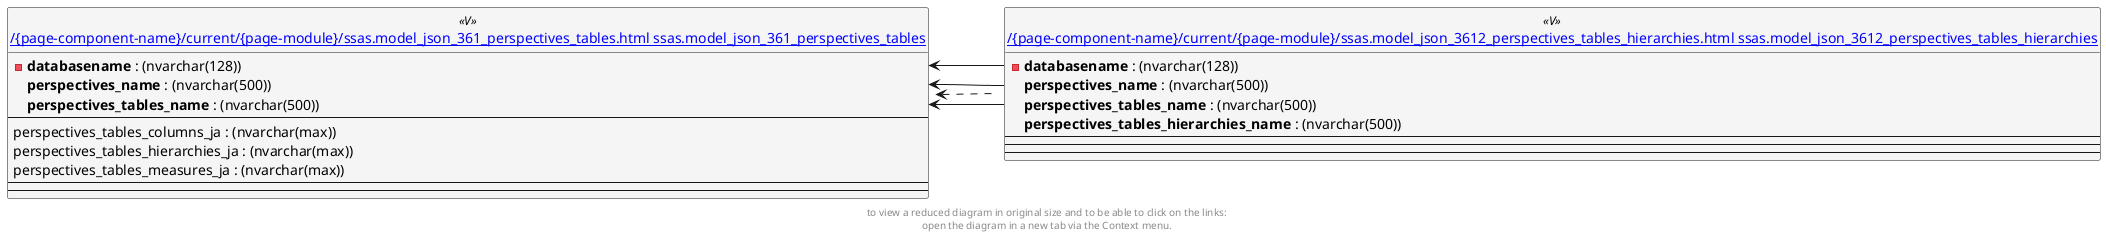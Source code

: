 @startuml
left to right direction
'top to bottom direction
hide circle
'avoide "." issues:
set namespaceSeparator none


skinparam class {
  BackgroundColor White
  BackgroundColor<<FN>> Yellow
  BackgroundColor<<FS>> Yellow
  BackgroundColor<<FT>> LightGray
  BackgroundColor<<IF>> Yellow
  BackgroundColor<<IS>> Yellow
  BackgroundColor<<P>> Aqua
  BackgroundColor<<PC>> Aqua
  BackgroundColor<<SN>> Yellow
  BackgroundColor<<SO>> SlateBlue
  BackgroundColor<<TF>> LightGray
  BackgroundColor<<TR>> Tomato
  BackgroundColor<<U>> White
  BackgroundColor<<V>> WhiteSmoke
  BackgroundColor<<X>> Aqua
}


entity "[[{site-url}/{page-component-name}/current/{page-module}/ssas.model_json_361_perspectives_tables.html ssas.model_json_361_perspectives_tables]]" as ssas.model_json_361_perspectives_tables << V >> {
  - **databasename** : (nvarchar(128))
  **perspectives_name** : (nvarchar(500))
  **perspectives_tables_name** : (nvarchar(500))
  --
  perspectives_tables_columns_ja : (nvarchar(max))
  perspectives_tables_hierarchies_ja : (nvarchar(max))
  perspectives_tables_measures_ja : (nvarchar(max))
  --
  --
}

entity "[[{site-url}/{page-component-name}/current/{page-module}/ssas.model_json_3612_perspectives_tables_hierarchies.html ssas.model_json_3612_perspectives_tables_hierarchies]]" as ssas.model_json_3612_perspectives_tables_hierarchies << V >> {
  - **databasename** : (nvarchar(128))
  **perspectives_name** : (nvarchar(500))
  **perspectives_tables_name** : (nvarchar(500))
  **perspectives_tables_hierarchies_name** : (nvarchar(500))
  --
  --
  --
}

ssas.model_json_361_perspectives_tables <.. ssas.model_json_3612_perspectives_tables_hierarchies
ssas.model_json_361_perspectives_tables::databasename <-- ssas.model_json_3612_perspectives_tables_hierarchies::databasename
ssas.model_json_361_perspectives_tables::perspectives_name <-- ssas.model_json_3612_perspectives_tables_hierarchies::perspectives_name
ssas.model_json_361_perspectives_tables::perspectives_tables_name <-- ssas.model_json_3612_perspectives_tables_hierarchies::perspectives_tables_name
footer
to view a reduced diagram in original size and to be able to click on the links:
open the diagram in a new tab via the Context menu.
end footer

@enduml

